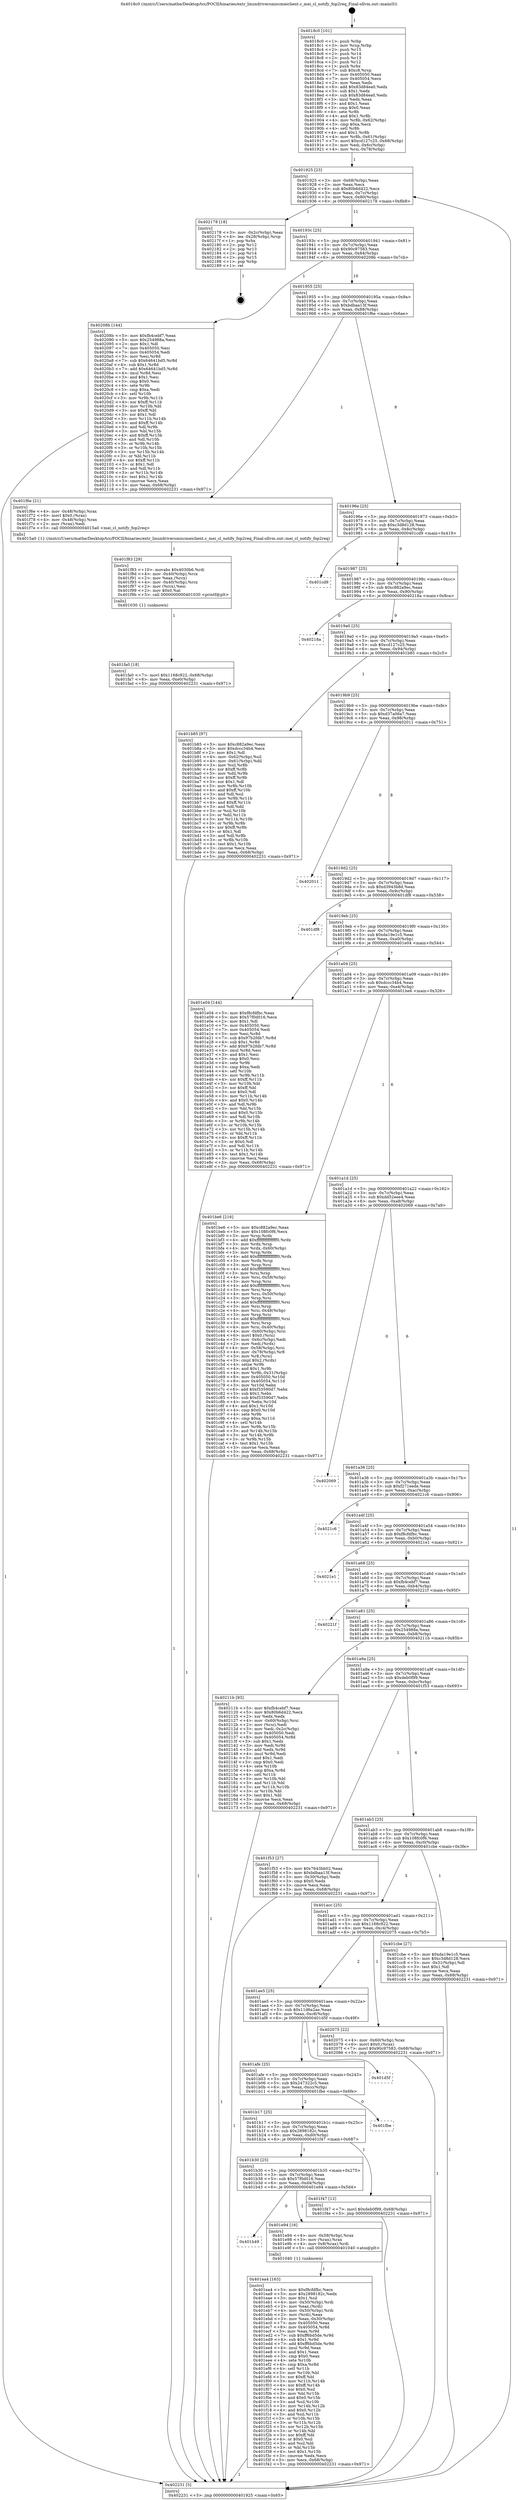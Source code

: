 digraph "0x4018c0" {
  label = "0x4018c0 (/mnt/c/Users/mathe/Desktop/tcc/POCII/binaries/extr_linuxdriversmiscmeiclient.c_mei_cl_notify_fop2req_Final-ollvm.out::main(0))"
  labelloc = "t"
  node[shape=record]

  Entry [label="",width=0.3,height=0.3,shape=circle,fillcolor=black,style=filled]
  "0x401925" [label="{
     0x401925 [23]\l
     | [instrs]\l
     &nbsp;&nbsp;0x401925 \<+3\>: mov -0x68(%rbp),%eax\l
     &nbsp;&nbsp;0x401928 \<+2\>: mov %eax,%ecx\l
     &nbsp;&nbsp;0x40192a \<+6\>: sub $0x80b6d422,%ecx\l
     &nbsp;&nbsp;0x401930 \<+3\>: mov %eax,-0x7c(%rbp)\l
     &nbsp;&nbsp;0x401933 \<+3\>: mov %ecx,-0x80(%rbp)\l
     &nbsp;&nbsp;0x401936 \<+6\>: je 0000000000402178 \<main+0x8b8\>\l
  }"]
  "0x402178" [label="{
     0x402178 [18]\l
     | [instrs]\l
     &nbsp;&nbsp;0x402178 \<+3\>: mov -0x2c(%rbp),%eax\l
     &nbsp;&nbsp;0x40217b \<+4\>: lea -0x28(%rbp),%rsp\l
     &nbsp;&nbsp;0x40217f \<+1\>: pop %rbx\l
     &nbsp;&nbsp;0x402180 \<+2\>: pop %r12\l
     &nbsp;&nbsp;0x402182 \<+2\>: pop %r13\l
     &nbsp;&nbsp;0x402184 \<+2\>: pop %r14\l
     &nbsp;&nbsp;0x402186 \<+2\>: pop %r15\l
     &nbsp;&nbsp;0x402188 \<+1\>: pop %rbp\l
     &nbsp;&nbsp;0x402189 \<+1\>: ret\l
  }"]
  "0x40193c" [label="{
     0x40193c [25]\l
     | [instrs]\l
     &nbsp;&nbsp;0x40193c \<+5\>: jmp 0000000000401941 \<main+0x81\>\l
     &nbsp;&nbsp;0x401941 \<+3\>: mov -0x7c(%rbp),%eax\l
     &nbsp;&nbsp;0x401944 \<+5\>: sub $0x90c97583,%eax\l
     &nbsp;&nbsp;0x401949 \<+6\>: mov %eax,-0x84(%rbp)\l
     &nbsp;&nbsp;0x40194f \<+6\>: je 000000000040208b \<main+0x7cb\>\l
  }"]
  Exit [label="",width=0.3,height=0.3,shape=circle,fillcolor=black,style=filled,peripheries=2]
  "0x40208b" [label="{
     0x40208b [144]\l
     | [instrs]\l
     &nbsp;&nbsp;0x40208b \<+5\>: mov $0xfb4cebf7,%eax\l
     &nbsp;&nbsp;0x402090 \<+5\>: mov $0x254988a,%ecx\l
     &nbsp;&nbsp;0x402095 \<+2\>: mov $0x1,%dl\l
     &nbsp;&nbsp;0x402097 \<+7\>: mov 0x405050,%esi\l
     &nbsp;&nbsp;0x40209e \<+7\>: mov 0x405054,%edi\l
     &nbsp;&nbsp;0x4020a5 \<+3\>: mov %esi,%r8d\l
     &nbsp;&nbsp;0x4020a8 \<+7\>: sub $0x64641bd5,%r8d\l
     &nbsp;&nbsp;0x4020af \<+4\>: sub $0x1,%r8d\l
     &nbsp;&nbsp;0x4020b3 \<+7\>: add $0x64641bd5,%r8d\l
     &nbsp;&nbsp;0x4020ba \<+4\>: imul %r8d,%esi\l
     &nbsp;&nbsp;0x4020be \<+3\>: and $0x1,%esi\l
     &nbsp;&nbsp;0x4020c1 \<+3\>: cmp $0x0,%esi\l
     &nbsp;&nbsp;0x4020c4 \<+4\>: sete %r9b\l
     &nbsp;&nbsp;0x4020c8 \<+3\>: cmp $0xa,%edi\l
     &nbsp;&nbsp;0x4020cb \<+4\>: setl %r10b\l
     &nbsp;&nbsp;0x4020cf \<+3\>: mov %r9b,%r11b\l
     &nbsp;&nbsp;0x4020d2 \<+4\>: xor $0xff,%r11b\l
     &nbsp;&nbsp;0x4020d6 \<+3\>: mov %r10b,%bl\l
     &nbsp;&nbsp;0x4020d9 \<+3\>: xor $0xff,%bl\l
     &nbsp;&nbsp;0x4020dc \<+3\>: xor $0x1,%dl\l
     &nbsp;&nbsp;0x4020df \<+3\>: mov %r11b,%r14b\l
     &nbsp;&nbsp;0x4020e2 \<+4\>: and $0xff,%r14b\l
     &nbsp;&nbsp;0x4020e6 \<+3\>: and %dl,%r9b\l
     &nbsp;&nbsp;0x4020e9 \<+3\>: mov %bl,%r15b\l
     &nbsp;&nbsp;0x4020ec \<+4\>: and $0xff,%r15b\l
     &nbsp;&nbsp;0x4020f0 \<+3\>: and %dl,%r10b\l
     &nbsp;&nbsp;0x4020f3 \<+3\>: or %r9b,%r14b\l
     &nbsp;&nbsp;0x4020f6 \<+3\>: or %r10b,%r15b\l
     &nbsp;&nbsp;0x4020f9 \<+3\>: xor %r15b,%r14b\l
     &nbsp;&nbsp;0x4020fc \<+3\>: or %bl,%r11b\l
     &nbsp;&nbsp;0x4020ff \<+4\>: xor $0xff,%r11b\l
     &nbsp;&nbsp;0x402103 \<+3\>: or $0x1,%dl\l
     &nbsp;&nbsp;0x402106 \<+3\>: and %dl,%r11b\l
     &nbsp;&nbsp;0x402109 \<+3\>: or %r11b,%r14b\l
     &nbsp;&nbsp;0x40210c \<+4\>: test $0x1,%r14b\l
     &nbsp;&nbsp;0x402110 \<+3\>: cmovne %ecx,%eax\l
     &nbsp;&nbsp;0x402113 \<+3\>: mov %eax,-0x68(%rbp)\l
     &nbsp;&nbsp;0x402116 \<+5\>: jmp 0000000000402231 \<main+0x971\>\l
  }"]
  "0x401955" [label="{
     0x401955 [25]\l
     | [instrs]\l
     &nbsp;&nbsp;0x401955 \<+5\>: jmp 000000000040195a \<main+0x9a\>\l
     &nbsp;&nbsp;0x40195a \<+3\>: mov -0x7c(%rbp),%eax\l
     &nbsp;&nbsp;0x40195d \<+5\>: sub $0xbdbaa13f,%eax\l
     &nbsp;&nbsp;0x401962 \<+6\>: mov %eax,-0x88(%rbp)\l
     &nbsp;&nbsp;0x401968 \<+6\>: je 0000000000401f6e \<main+0x6ae\>\l
  }"]
  "0x401fa0" [label="{
     0x401fa0 [18]\l
     | [instrs]\l
     &nbsp;&nbsp;0x401fa0 \<+7\>: movl $0x1168c922,-0x68(%rbp)\l
     &nbsp;&nbsp;0x401fa7 \<+6\>: mov %eax,-0xe0(%rbp)\l
     &nbsp;&nbsp;0x401fad \<+5\>: jmp 0000000000402231 \<main+0x971\>\l
  }"]
  "0x401f6e" [label="{
     0x401f6e [21]\l
     | [instrs]\l
     &nbsp;&nbsp;0x401f6e \<+4\>: mov -0x48(%rbp),%rax\l
     &nbsp;&nbsp;0x401f72 \<+6\>: movl $0x0,(%rax)\l
     &nbsp;&nbsp;0x401f78 \<+4\>: mov -0x48(%rbp),%rax\l
     &nbsp;&nbsp;0x401f7c \<+2\>: mov (%rax),%edi\l
     &nbsp;&nbsp;0x401f7e \<+5\>: call 00000000004015a0 \<mei_cl_notify_fop2req\>\l
     | [calls]\l
     &nbsp;&nbsp;0x4015a0 \{1\} (/mnt/c/Users/mathe/Desktop/tcc/POCII/binaries/extr_linuxdriversmiscmeiclient.c_mei_cl_notify_fop2req_Final-ollvm.out::mei_cl_notify_fop2req)\l
  }"]
  "0x40196e" [label="{
     0x40196e [25]\l
     | [instrs]\l
     &nbsp;&nbsp;0x40196e \<+5\>: jmp 0000000000401973 \<main+0xb3\>\l
     &nbsp;&nbsp;0x401973 \<+3\>: mov -0x7c(%rbp),%eax\l
     &nbsp;&nbsp;0x401976 \<+5\>: sub $0xc3d8d128,%eax\l
     &nbsp;&nbsp;0x40197b \<+6\>: mov %eax,-0x8c(%rbp)\l
     &nbsp;&nbsp;0x401981 \<+6\>: je 0000000000401cd9 \<main+0x419\>\l
  }"]
  "0x401f83" [label="{
     0x401f83 [29]\l
     | [instrs]\l
     &nbsp;&nbsp;0x401f83 \<+10\>: movabs $0x4030b6,%rdi\l
     &nbsp;&nbsp;0x401f8d \<+4\>: mov -0x40(%rbp),%rcx\l
     &nbsp;&nbsp;0x401f91 \<+2\>: mov %eax,(%rcx)\l
     &nbsp;&nbsp;0x401f93 \<+4\>: mov -0x40(%rbp),%rcx\l
     &nbsp;&nbsp;0x401f97 \<+2\>: mov (%rcx),%esi\l
     &nbsp;&nbsp;0x401f99 \<+2\>: mov $0x0,%al\l
     &nbsp;&nbsp;0x401f9b \<+5\>: call 0000000000401030 \<printf@plt\>\l
     | [calls]\l
     &nbsp;&nbsp;0x401030 \{1\} (unknown)\l
  }"]
  "0x401cd9" [label="{
     0x401cd9\l
  }", style=dashed]
  "0x401987" [label="{
     0x401987 [25]\l
     | [instrs]\l
     &nbsp;&nbsp;0x401987 \<+5\>: jmp 000000000040198c \<main+0xcc\>\l
     &nbsp;&nbsp;0x40198c \<+3\>: mov -0x7c(%rbp),%eax\l
     &nbsp;&nbsp;0x40198f \<+5\>: sub $0xc882a9ec,%eax\l
     &nbsp;&nbsp;0x401994 \<+6\>: mov %eax,-0x90(%rbp)\l
     &nbsp;&nbsp;0x40199a \<+6\>: je 000000000040218a \<main+0x8ca\>\l
  }"]
  "0x401ea4" [label="{
     0x401ea4 [163]\l
     | [instrs]\l
     &nbsp;&nbsp;0x401ea4 \<+5\>: mov $0xf8cfdfbc,%ecx\l
     &nbsp;&nbsp;0x401ea9 \<+5\>: mov $0x2898182c,%edx\l
     &nbsp;&nbsp;0x401eae \<+3\>: mov $0x1,%sil\l
     &nbsp;&nbsp;0x401eb1 \<+4\>: mov -0x50(%rbp),%rdi\l
     &nbsp;&nbsp;0x401eb5 \<+2\>: mov %eax,(%rdi)\l
     &nbsp;&nbsp;0x401eb7 \<+4\>: mov -0x50(%rbp),%rdi\l
     &nbsp;&nbsp;0x401ebb \<+2\>: mov (%rdi),%eax\l
     &nbsp;&nbsp;0x401ebd \<+3\>: mov %eax,-0x30(%rbp)\l
     &nbsp;&nbsp;0x401ec0 \<+7\>: mov 0x405050,%eax\l
     &nbsp;&nbsp;0x401ec7 \<+8\>: mov 0x405054,%r8d\l
     &nbsp;&nbsp;0x401ecf \<+3\>: mov %eax,%r9d\l
     &nbsp;&nbsp;0x401ed2 \<+7\>: sub $0xff6bd5de,%r9d\l
     &nbsp;&nbsp;0x401ed9 \<+4\>: sub $0x1,%r9d\l
     &nbsp;&nbsp;0x401edd \<+7\>: add $0xff6bd5de,%r9d\l
     &nbsp;&nbsp;0x401ee4 \<+4\>: imul %r9d,%eax\l
     &nbsp;&nbsp;0x401ee8 \<+3\>: and $0x1,%eax\l
     &nbsp;&nbsp;0x401eeb \<+3\>: cmp $0x0,%eax\l
     &nbsp;&nbsp;0x401eee \<+4\>: sete %r10b\l
     &nbsp;&nbsp;0x401ef2 \<+4\>: cmp $0xa,%r8d\l
     &nbsp;&nbsp;0x401ef6 \<+4\>: setl %r11b\l
     &nbsp;&nbsp;0x401efa \<+3\>: mov %r10b,%bl\l
     &nbsp;&nbsp;0x401efd \<+3\>: xor $0xff,%bl\l
     &nbsp;&nbsp;0x401f00 \<+3\>: mov %r11b,%r14b\l
     &nbsp;&nbsp;0x401f03 \<+4\>: xor $0xff,%r14b\l
     &nbsp;&nbsp;0x401f07 \<+4\>: xor $0x0,%sil\l
     &nbsp;&nbsp;0x401f0b \<+3\>: mov %bl,%r15b\l
     &nbsp;&nbsp;0x401f0e \<+4\>: and $0x0,%r15b\l
     &nbsp;&nbsp;0x401f12 \<+3\>: and %sil,%r10b\l
     &nbsp;&nbsp;0x401f15 \<+3\>: mov %r14b,%r12b\l
     &nbsp;&nbsp;0x401f18 \<+4\>: and $0x0,%r12b\l
     &nbsp;&nbsp;0x401f1c \<+3\>: and %sil,%r11b\l
     &nbsp;&nbsp;0x401f1f \<+3\>: or %r10b,%r15b\l
     &nbsp;&nbsp;0x401f22 \<+3\>: or %r11b,%r12b\l
     &nbsp;&nbsp;0x401f25 \<+3\>: xor %r12b,%r15b\l
     &nbsp;&nbsp;0x401f28 \<+3\>: or %r14b,%bl\l
     &nbsp;&nbsp;0x401f2b \<+3\>: xor $0xff,%bl\l
     &nbsp;&nbsp;0x401f2e \<+4\>: or $0x0,%sil\l
     &nbsp;&nbsp;0x401f32 \<+3\>: and %sil,%bl\l
     &nbsp;&nbsp;0x401f35 \<+3\>: or %bl,%r15b\l
     &nbsp;&nbsp;0x401f38 \<+4\>: test $0x1,%r15b\l
     &nbsp;&nbsp;0x401f3c \<+3\>: cmovne %edx,%ecx\l
     &nbsp;&nbsp;0x401f3f \<+3\>: mov %ecx,-0x68(%rbp)\l
     &nbsp;&nbsp;0x401f42 \<+5\>: jmp 0000000000402231 \<main+0x971\>\l
  }"]
  "0x40218a" [label="{
     0x40218a\l
  }", style=dashed]
  "0x4019a0" [label="{
     0x4019a0 [25]\l
     | [instrs]\l
     &nbsp;&nbsp;0x4019a0 \<+5\>: jmp 00000000004019a5 \<main+0xe5\>\l
     &nbsp;&nbsp;0x4019a5 \<+3\>: mov -0x7c(%rbp),%eax\l
     &nbsp;&nbsp;0x4019a8 \<+5\>: sub $0xcd127c25,%eax\l
     &nbsp;&nbsp;0x4019ad \<+6\>: mov %eax,-0x94(%rbp)\l
     &nbsp;&nbsp;0x4019b3 \<+6\>: je 0000000000401b85 \<main+0x2c5\>\l
  }"]
  "0x401b49" [label="{
     0x401b49\l
  }", style=dashed]
  "0x401b85" [label="{
     0x401b85 [97]\l
     | [instrs]\l
     &nbsp;&nbsp;0x401b85 \<+5\>: mov $0xc882a9ec,%eax\l
     &nbsp;&nbsp;0x401b8a \<+5\>: mov $0xdccc34b4,%ecx\l
     &nbsp;&nbsp;0x401b8f \<+2\>: mov $0x1,%dl\l
     &nbsp;&nbsp;0x401b91 \<+4\>: mov -0x62(%rbp),%sil\l
     &nbsp;&nbsp;0x401b95 \<+4\>: mov -0x61(%rbp),%dil\l
     &nbsp;&nbsp;0x401b99 \<+3\>: mov %sil,%r8b\l
     &nbsp;&nbsp;0x401b9c \<+4\>: xor $0xff,%r8b\l
     &nbsp;&nbsp;0x401ba0 \<+3\>: mov %dil,%r9b\l
     &nbsp;&nbsp;0x401ba3 \<+4\>: xor $0xff,%r9b\l
     &nbsp;&nbsp;0x401ba7 \<+3\>: xor $0x1,%dl\l
     &nbsp;&nbsp;0x401baa \<+3\>: mov %r8b,%r10b\l
     &nbsp;&nbsp;0x401bad \<+4\>: and $0xff,%r10b\l
     &nbsp;&nbsp;0x401bb1 \<+3\>: and %dl,%sil\l
     &nbsp;&nbsp;0x401bb4 \<+3\>: mov %r9b,%r11b\l
     &nbsp;&nbsp;0x401bb7 \<+4\>: and $0xff,%r11b\l
     &nbsp;&nbsp;0x401bbb \<+3\>: and %dl,%dil\l
     &nbsp;&nbsp;0x401bbe \<+3\>: or %sil,%r10b\l
     &nbsp;&nbsp;0x401bc1 \<+3\>: or %dil,%r11b\l
     &nbsp;&nbsp;0x401bc4 \<+3\>: xor %r11b,%r10b\l
     &nbsp;&nbsp;0x401bc7 \<+3\>: or %r9b,%r8b\l
     &nbsp;&nbsp;0x401bca \<+4\>: xor $0xff,%r8b\l
     &nbsp;&nbsp;0x401bce \<+3\>: or $0x1,%dl\l
     &nbsp;&nbsp;0x401bd1 \<+3\>: and %dl,%r8b\l
     &nbsp;&nbsp;0x401bd4 \<+3\>: or %r8b,%r10b\l
     &nbsp;&nbsp;0x401bd7 \<+4\>: test $0x1,%r10b\l
     &nbsp;&nbsp;0x401bdb \<+3\>: cmovne %ecx,%eax\l
     &nbsp;&nbsp;0x401bde \<+3\>: mov %eax,-0x68(%rbp)\l
     &nbsp;&nbsp;0x401be1 \<+5\>: jmp 0000000000402231 \<main+0x971\>\l
  }"]
  "0x4019b9" [label="{
     0x4019b9 [25]\l
     | [instrs]\l
     &nbsp;&nbsp;0x4019b9 \<+5\>: jmp 00000000004019be \<main+0xfe\>\l
     &nbsp;&nbsp;0x4019be \<+3\>: mov -0x7c(%rbp),%eax\l
     &nbsp;&nbsp;0x4019c1 \<+5\>: sub $0xd37a06a7,%eax\l
     &nbsp;&nbsp;0x4019c6 \<+6\>: mov %eax,-0x98(%rbp)\l
     &nbsp;&nbsp;0x4019cc \<+6\>: je 0000000000402011 \<main+0x751\>\l
  }"]
  "0x402231" [label="{
     0x402231 [5]\l
     | [instrs]\l
     &nbsp;&nbsp;0x402231 \<+5\>: jmp 0000000000401925 \<main+0x65\>\l
  }"]
  "0x4018c0" [label="{
     0x4018c0 [101]\l
     | [instrs]\l
     &nbsp;&nbsp;0x4018c0 \<+1\>: push %rbp\l
     &nbsp;&nbsp;0x4018c1 \<+3\>: mov %rsp,%rbp\l
     &nbsp;&nbsp;0x4018c4 \<+2\>: push %r15\l
     &nbsp;&nbsp;0x4018c6 \<+2\>: push %r14\l
     &nbsp;&nbsp;0x4018c8 \<+2\>: push %r13\l
     &nbsp;&nbsp;0x4018ca \<+2\>: push %r12\l
     &nbsp;&nbsp;0x4018cc \<+1\>: push %rbx\l
     &nbsp;&nbsp;0x4018cd \<+7\>: sub $0xc8,%rsp\l
     &nbsp;&nbsp;0x4018d4 \<+7\>: mov 0x405050,%eax\l
     &nbsp;&nbsp;0x4018db \<+7\>: mov 0x405054,%ecx\l
     &nbsp;&nbsp;0x4018e2 \<+2\>: mov %eax,%edx\l
     &nbsp;&nbsp;0x4018e4 \<+6\>: add $0x83d84ea0,%edx\l
     &nbsp;&nbsp;0x4018ea \<+3\>: sub $0x1,%edx\l
     &nbsp;&nbsp;0x4018ed \<+6\>: sub $0x83d84ea0,%edx\l
     &nbsp;&nbsp;0x4018f3 \<+3\>: imul %edx,%eax\l
     &nbsp;&nbsp;0x4018f6 \<+3\>: and $0x1,%eax\l
     &nbsp;&nbsp;0x4018f9 \<+3\>: cmp $0x0,%eax\l
     &nbsp;&nbsp;0x4018fc \<+4\>: sete %r8b\l
     &nbsp;&nbsp;0x401900 \<+4\>: and $0x1,%r8b\l
     &nbsp;&nbsp;0x401904 \<+4\>: mov %r8b,-0x62(%rbp)\l
     &nbsp;&nbsp;0x401908 \<+3\>: cmp $0xa,%ecx\l
     &nbsp;&nbsp;0x40190b \<+4\>: setl %r8b\l
     &nbsp;&nbsp;0x40190f \<+4\>: and $0x1,%r8b\l
     &nbsp;&nbsp;0x401913 \<+4\>: mov %r8b,-0x61(%rbp)\l
     &nbsp;&nbsp;0x401917 \<+7\>: movl $0xcd127c25,-0x68(%rbp)\l
     &nbsp;&nbsp;0x40191e \<+3\>: mov %edi,-0x6c(%rbp)\l
     &nbsp;&nbsp;0x401921 \<+4\>: mov %rsi,-0x78(%rbp)\l
  }"]
  "0x401e94" [label="{
     0x401e94 [16]\l
     | [instrs]\l
     &nbsp;&nbsp;0x401e94 \<+4\>: mov -0x58(%rbp),%rax\l
     &nbsp;&nbsp;0x401e98 \<+3\>: mov (%rax),%rax\l
     &nbsp;&nbsp;0x401e9b \<+4\>: mov 0x8(%rax),%rdi\l
     &nbsp;&nbsp;0x401e9f \<+5\>: call 0000000000401040 \<atoi@plt\>\l
     | [calls]\l
     &nbsp;&nbsp;0x401040 \{1\} (unknown)\l
  }"]
  "0x402011" [label="{
     0x402011\l
  }", style=dashed]
  "0x4019d2" [label="{
     0x4019d2 [25]\l
     | [instrs]\l
     &nbsp;&nbsp;0x4019d2 \<+5\>: jmp 00000000004019d7 \<main+0x117\>\l
     &nbsp;&nbsp;0x4019d7 \<+3\>: mov -0x7c(%rbp),%eax\l
     &nbsp;&nbsp;0x4019da \<+5\>: sub $0xd3943b8d,%eax\l
     &nbsp;&nbsp;0x4019df \<+6\>: mov %eax,-0x9c(%rbp)\l
     &nbsp;&nbsp;0x4019e5 \<+6\>: je 0000000000401df8 \<main+0x538\>\l
  }"]
  "0x401b30" [label="{
     0x401b30 [25]\l
     | [instrs]\l
     &nbsp;&nbsp;0x401b30 \<+5\>: jmp 0000000000401b35 \<main+0x275\>\l
     &nbsp;&nbsp;0x401b35 \<+3\>: mov -0x7c(%rbp),%eax\l
     &nbsp;&nbsp;0x401b38 \<+5\>: sub $0x57f0d016,%eax\l
     &nbsp;&nbsp;0x401b3d \<+6\>: mov %eax,-0xd4(%rbp)\l
     &nbsp;&nbsp;0x401b43 \<+6\>: je 0000000000401e94 \<main+0x5d4\>\l
  }"]
  "0x401df8" [label="{
     0x401df8\l
  }", style=dashed]
  "0x4019eb" [label="{
     0x4019eb [25]\l
     | [instrs]\l
     &nbsp;&nbsp;0x4019eb \<+5\>: jmp 00000000004019f0 \<main+0x130\>\l
     &nbsp;&nbsp;0x4019f0 \<+3\>: mov -0x7c(%rbp),%eax\l
     &nbsp;&nbsp;0x4019f3 \<+5\>: sub $0xda19e1c5,%eax\l
     &nbsp;&nbsp;0x4019f8 \<+6\>: mov %eax,-0xa0(%rbp)\l
     &nbsp;&nbsp;0x4019fe \<+6\>: je 0000000000401e04 \<main+0x544\>\l
  }"]
  "0x401f47" [label="{
     0x401f47 [12]\l
     | [instrs]\l
     &nbsp;&nbsp;0x401f47 \<+7\>: movl $0xdeb0f99,-0x68(%rbp)\l
     &nbsp;&nbsp;0x401f4e \<+5\>: jmp 0000000000402231 \<main+0x971\>\l
  }"]
  "0x401e04" [label="{
     0x401e04 [144]\l
     | [instrs]\l
     &nbsp;&nbsp;0x401e04 \<+5\>: mov $0xf8cfdfbc,%eax\l
     &nbsp;&nbsp;0x401e09 \<+5\>: mov $0x57f0d016,%ecx\l
     &nbsp;&nbsp;0x401e0e \<+2\>: mov $0x1,%dl\l
     &nbsp;&nbsp;0x401e10 \<+7\>: mov 0x405050,%esi\l
     &nbsp;&nbsp;0x401e17 \<+7\>: mov 0x405054,%edi\l
     &nbsp;&nbsp;0x401e1e \<+3\>: mov %esi,%r8d\l
     &nbsp;&nbsp;0x401e21 \<+7\>: sub $0x97b2fdb7,%r8d\l
     &nbsp;&nbsp;0x401e28 \<+4\>: sub $0x1,%r8d\l
     &nbsp;&nbsp;0x401e2c \<+7\>: add $0x97b2fdb7,%r8d\l
     &nbsp;&nbsp;0x401e33 \<+4\>: imul %r8d,%esi\l
     &nbsp;&nbsp;0x401e37 \<+3\>: and $0x1,%esi\l
     &nbsp;&nbsp;0x401e3a \<+3\>: cmp $0x0,%esi\l
     &nbsp;&nbsp;0x401e3d \<+4\>: sete %r9b\l
     &nbsp;&nbsp;0x401e41 \<+3\>: cmp $0xa,%edi\l
     &nbsp;&nbsp;0x401e44 \<+4\>: setl %r10b\l
     &nbsp;&nbsp;0x401e48 \<+3\>: mov %r9b,%r11b\l
     &nbsp;&nbsp;0x401e4b \<+4\>: xor $0xff,%r11b\l
     &nbsp;&nbsp;0x401e4f \<+3\>: mov %r10b,%bl\l
     &nbsp;&nbsp;0x401e52 \<+3\>: xor $0xff,%bl\l
     &nbsp;&nbsp;0x401e55 \<+3\>: xor $0x0,%dl\l
     &nbsp;&nbsp;0x401e58 \<+3\>: mov %r11b,%r14b\l
     &nbsp;&nbsp;0x401e5b \<+4\>: and $0x0,%r14b\l
     &nbsp;&nbsp;0x401e5f \<+3\>: and %dl,%r9b\l
     &nbsp;&nbsp;0x401e62 \<+3\>: mov %bl,%r15b\l
     &nbsp;&nbsp;0x401e65 \<+4\>: and $0x0,%r15b\l
     &nbsp;&nbsp;0x401e69 \<+3\>: and %dl,%r10b\l
     &nbsp;&nbsp;0x401e6c \<+3\>: or %r9b,%r14b\l
     &nbsp;&nbsp;0x401e6f \<+3\>: or %r10b,%r15b\l
     &nbsp;&nbsp;0x401e72 \<+3\>: xor %r15b,%r14b\l
     &nbsp;&nbsp;0x401e75 \<+3\>: or %bl,%r11b\l
     &nbsp;&nbsp;0x401e78 \<+4\>: xor $0xff,%r11b\l
     &nbsp;&nbsp;0x401e7c \<+3\>: or $0x0,%dl\l
     &nbsp;&nbsp;0x401e7f \<+3\>: and %dl,%r11b\l
     &nbsp;&nbsp;0x401e82 \<+3\>: or %r11b,%r14b\l
     &nbsp;&nbsp;0x401e85 \<+4\>: test $0x1,%r14b\l
     &nbsp;&nbsp;0x401e89 \<+3\>: cmovne %ecx,%eax\l
     &nbsp;&nbsp;0x401e8c \<+3\>: mov %eax,-0x68(%rbp)\l
     &nbsp;&nbsp;0x401e8f \<+5\>: jmp 0000000000402231 \<main+0x971\>\l
  }"]
  "0x401a04" [label="{
     0x401a04 [25]\l
     | [instrs]\l
     &nbsp;&nbsp;0x401a04 \<+5\>: jmp 0000000000401a09 \<main+0x149\>\l
     &nbsp;&nbsp;0x401a09 \<+3\>: mov -0x7c(%rbp),%eax\l
     &nbsp;&nbsp;0x401a0c \<+5\>: sub $0xdccc34b4,%eax\l
     &nbsp;&nbsp;0x401a11 \<+6\>: mov %eax,-0xa4(%rbp)\l
     &nbsp;&nbsp;0x401a17 \<+6\>: je 0000000000401be6 \<main+0x326\>\l
  }"]
  "0x401b17" [label="{
     0x401b17 [25]\l
     | [instrs]\l
     &nbsp;&nbsp;0x401b17 \<+5\>: jmp 0000000000401b1c \<main+0x25c\>\l
     &nbsp;&nbsp;0x401b1c \<+3\>: mov -0x7c(%rbp),%eax\l
     &nbsp;&nbsp;0x401b1f \<+5\>: sub $0x2898182c,%eax\l
     &nbsp;&nbsp;0x401b24 \<+6\>: mov %eax,-0xd0(%rbp)\l
     &nbsp;&nbsp;0x401b2a \<+6\>: je 0000000000401f47 \<main+0x687\>\l
  }"]
  "0x401be6" [label="{
     0x401be6 [216]\l
     | [instrs]\l
     &nbsp;&nbsp;0x401be6 \<+5\>: mov $0xc882a9ec,%eax\l
     &nbsp;&nbsp;0x401beb \<+5\>: mov $0x108fc0f6,%ecx\l
     &nbsp;&nbsp;0x401bf0 \<+3\>: mov %rsp,%rdx\l
     &nbsp;&nbsp;0x401bf3 \<+4\>: add $0xfffffffffffffff0,%rdx\l
     &nbsp;&nbsp;0x401bf7 \<+3\>: mov %rdx,%rsp\l
     &nbsp;&nbsp;0x401bfa \<+4\>: mov %rdx,-0x60(%rbp)\l
     &nbsp;&nbsp;0x401bfe \<+3\>: mov %rsp,%rdx\l
     &nbsp;&nbsp;0x401c01 \<+4\>: add $0xfffffffffffffff0,%rdx\l
     &nbsp;&nbsp;0x401c05 \<+3\>: mov %rdx,%rsp\l
     &nbsp;&nbsp;0x401c08 \<+3\>: mov %rsp,%rsi\l
     &nbsp;&nbsp;0x401c0b \<+4\>: add $0xfffffffffffffff0,%rsi\l
     &nbsp;&nbsp;0x401c0f \<+3\>: mov %rsi,%rsp\l
     &nbsp;&nbsp;0x401c12 \<+4\>: mov %rsi,-0x58(%rbp)\l
     &nbsp;&nbsp;0x401c16 \<+3\>: mov %rsp,%rsi\l
     &nbsp;&nbsp;0x401c19 \<+4\>: add $0xfffffffffffffff0,%rsi\l
     &nbsp;&nbsp;0x401c1d \<+3\>: mov %rsi,%rsp\l
     &nbsp;&nbsp;0x401c20 \<+4\>: mov %rsi,-0x50(%rbp)\l
     &nbsp;&nbsp;0x401c24 \<+3\>: mov %rsp,%rsi\l
     &nbsp;&nbsp;0x401c27 \<+4\>: add $0xfffffffffffffff0,%rsi\l
     &nbsp;&nbsp;0x401c2b \<+3\>: mov %rsi,%rsp\l
     &nbsp;&nbsp;0x401c2e \<+4\>: mov %rsi,-0x48(%rbp)\l
     &nbsp;&nbsp;0x401c32 \<+3\>: mov %rsp,%rsi\l
     &nbsp;&nbsp;0x401c35 \<+4\>: add $0xfffffffffffffff0,%rsi\l
     &nbsp;&nbsp;0x401c39 \<+3\>: mov %rsi,%rsp\l
     &nbsp;&nbsp;0x401c3c \<+4\>: mov %rsi,-0x40(%rbp)\l
     &nbsp;&nbsp;0x401c40 \<+4\>: mov -0x60(%rbp),%rsi\l
     &nbsp;&nbsp;0x401c44 \<+6\>: movl $0x0,(%rsi)\l
     &nbsp;&nbsp;0x401c4a \<+3\>: mov -0x6c(%rbp),%edi\l
     &nbsp;&nbsp;0x401c4d \<+2\>: mov %edi,(%rdx)\l
     &nbsp;&nbsp;0x401c4f \<+4\>: mov -0x58(%rbp),%rsi\l
     &nbsp;&nbsp;0x401c53 \<+4\>: mov -0x78(%rbp),%r8\l
     &nbsp;&nbsp;0x401c57 \<+3\>: mov %r8,(%rsi)\l
     &nbsp;&nbsp;0x401c5a \<+3\>: cmpl $0x2,(%rdx)\l
     &nbsp;&nbsp;0x401c5d \<+4\>: setne %r9b\l
     &nbsp;&nbsp;0x401c61 \<+4\>: and $0x1,%r9b\l
     &nbsp;&nbsp;0x401c65 \<+4\>: mov %r9b,-0x31(%rbp)\l
     &nbsp;&nbsp;0x401c69 \<+8\>: mov 0x405050,%r10d\l
     &nbsp;&nbsp;0x401c71 \<+8\>: mov 0x405054,%r11d\l
     &nbsp;&nbsp;0x401c79 \<+3\>: mov %r10d,%ebx\l
     &nbsp;&nbsp;0x401c7c \<+6\>: add $0xf33590d7,%ebx\l
     &nbsp;&nbsp;0x401c82 \<+3\>: sub $0x1,%ebx\l
     &nbsp;&nbsp;0x401c85 \<+6\>: sub $0xf33590d7,%ebx\l
     &nbsp;&nbsp;0x401c8b \<+4\>: imul %ebx,%r10d\l
     &nbsp;&nbsp;0x401c8f \<+4\>: and $0x1,%r10d\l
     &nbsp;&nbsp;0x401c93 \<+4\>: cmp $0x0,%r10d\l
     &nbsp;&nbsp;0x401c97 \<+4\>: sete %r9b\l
     &nbsp;&nbsp;0x401c9b \<+4\>: cmp $0xa,%r11d\l
     &nbsp;&nbsp;0x401c9f \<+4\>: setl %r14b\l
     &nbsp;&nbsp;0x401ca3 \<+3\>: mov %r9b,%r15b\l
     &nbsp;&nbsp;0x401ca6 \<+3\>: and %r14b,%r15b\l
     &nbsp;&nbsp;0x401ca9 \<+3\>: xor %r14b,%r9b\l
     &nbsp;&nbsp;0x401cac \<+3\>: or %r9b,%r15b\l
     &nbsp;&nbsp;0x401caf \<+4\>: test $0x1,%r15b\l
     &nbsp;&nbsp;0x401cb3 \<+3\>: cmovne %ecx,%eax\l
     &nbsp;&nbsp;0x401cb6 \<+3\>: mov %eax,-0x68(%rbp)\l
     &nbsp;&nbsp;0x401cb9 \<+5\>: jmp 0000000000402231 \<main+0x971\>\l
  }"]
  "0x401a1d" [label="{
     0x401a1d [25]\l
     | [instrs]\l
     &nbsp;&nbsp;0x401a1d \<+5\>: jmp 0000000000401a22 \<main+0x162\>\l
     &nbsp;&nbsp;0x401a22 \<+3\>: mov -0x7c(%rbp),%eax\l
     &nbsp;&nbsp;0x401a25 \<+5\>: sub $0xdd52eee4,%eax\l
     &nbsp;&nbsp;0x401a2a \<+6\>: mov %eax,-0xa8(%rbp)\l
     &nbsp;&nbsp;0x401a30 \<+6\>: je 0000000000402069 \<main+0x7a9\>\l
  }"]
  "0x401fbe" [label="{
     0x401fbe\l
  }", style=dashed]
  "0x402069" [label="{
     0x402069\l
  }", style=dashed]
  "0x401a36" [label="{
     0x401a36 [25]\l
     | [instrs]\l
     &nbsp;&nbsp;0x401a36 \<+5\>: jmp 0000000000401a3b \<main+0x17b\>\l
     &nbsp;&nbsp;0x401a3b \<+3\>: mov -0x7c(%rbp),%eax\l
     &nbsp;&nbsp;0x401a3e \<+5\>: sub $0xf271eede,%eax\l
     &nbsp;&nbsp;0x401a43 \<+6\>: mov %eax,-0xac(%rbp)\l
     &nbsp;&nbsp;0x401a49 \<+6\>: je 00000000004021c6 \<main+0x906\>\l
  }"]
  "0x401afe" [label="{
     0x401afe [25]\l
     | [instrs]\l
     &nbsp;&nbsp;0x401afe \<+5\>: jmp 0000000000401b03 \<main+0x243\>\l
     &nbsp;&nbsp;0x401b03 \<+3\>: mov -0x7c(%rbp),%eax\l
     &nbsp;&nbsp;0x401b06 \<+5\>: sub $0x247322c5,%eax\l
     &nbsp;&nbsp;0x401b0b \<+6\>: mov %eax,-0xcc(%rbp)\l
     &nbsp;&nbsp;0x401b11 \<+6\>: je 0000000000401fbe \<main+0x6fe\>\l
  }"]
  "0x4021c6" [label="{
     0x4021c6\l
  }", style=dashed]
  "0x401a4f" [label="{
     0x401a4f [25]\l
     | [instrs]\l
     &nbsp;&nbsp;0x401a4f \<+5\>: jmp 0000000000401a54 \<main+0x194\>\l
     &nbsp;&nbsp;0x401a54 \<+3\>: mov -0x7c(%rbp),%eax\l
     &nbsp;&nbsp;0x401a57 \<+5\>: sub $0xf8cfdfbc,%eax\l
     &nbsp;&nbsp;0x401a5c \<+6\>: mov %eax,-0xb0(%rbp)\l
     &nbsp;&nbsp;0x401a62 \<+6\>: je 00000000004021e1 \<main+0x921\>\l
  }"]
  "0x401d5f" [label="{
     0x401d5f\l
  }", style=dashed]
  "0x4021e1" [label="{
     0x4021e1\l
  }", style=dashed]
  "0x401a68" [label="{
     0x401a68 [25]\l
     | [instrs]\l
     &nbsp;&nbsp;0x401a68 \<+5\>: jmp 0000000000401a6d \<main+0x1ad\>\l
     &nbsp;&nbsp;0x401a6d \<+3\>: mov -0x7c(%rbp),%eax\l
     &nbsp;&nbsp;0x401a70 \<+5\>: sub $0xfb4cebf7,%eax\l
     &nbsp;&nbsp;0x401a75 \<+6\>: mov %eax,-0xb4(%rbp)\l
     &nbsp;&nbsp;0x401a7b \<+6\>: je 000000000040221f \<main+0x95f\>\l
  }"]
  "0x401ae5" [label="{
     0x401ae5 [25]\l
     | [instrs]\l
     &nbsp;&nbsp;0x401ae5 \<+5\>: jmp 0000000000401aea \<main+0x22a\>\l
     &nbsp;&nbsp;0x401aea \<+3\>: mov -0x7c(%rbp),%eax\l
     &nbsp;&nbsp;0x401aed \<+5\>: sub $0x11d6a2ae,%eax\l
     &nbsp;&nbsp;0x401af2 \<+6\>: mov %eax,-0xc8(%rbp)\l
     &nbsp;&nbsp;0x401af8 \<+6\>: je 0000000000401d5f \<main+0x49f\>\l
  }"]
  "0x40221f" [label="{
     0x40221f\l
  }", style=dashed]
  "0x401a81" [label="{
     0x401a81 [25]\l
     | [instrs]\l
     &nbsp;&nbsp;0x401a81 \<+5\>: jmp 0000000000401a86 \<main+0x1c6\>\l
     &nbsp;&nbsp;0x401a86 \<+3\>: mov -0x7c(%rbp),%eax\l
     &nbsp;&nbsp;0x401a89 \<+5\>: sub $0x254988a,%eax\l
     &nbsp;&nbsp;0x401a8e \<+6\>: mov %eax,-0xb8(%rbp)\l
     &nbsp;&nbsp;0x401a94 \<+6\>: je 000000000040211b \<main+0x85b\>\l
  }"]
  "0x402075" [label="{
     0x402075 [22]\l
     | [instrs]\l
     &nbsp;&nbsp;0x402075 \<+4\>: mov -0x60(%rbp),%rax\l
     &nbsp;&nbsp;0x402079 \<+6\>: movl $0x0,(%rax)\l
     &nbsp;&nbsp;0x40207f \<+7\>: movl $0x90c97583,-0x68(%rbp)\l
     &nbsp;&nbsp;0x402086 \<+5\>: jmp 0000000000402231 \<main+0x971\>\l
  }"]
  "0x40211b" [label="{
     0x40211b [93]\l
     | [instrs]\l
     &nbsp;&nbsp;0x40211b \<+5\>: mov $0xfb4cebf7,%eax\l
     &nbsp;&nbsp;0x402120 \<+5\>: mov $0x80b6d422,%ecx\l
     &nbsp;&nbsp;0x402125 \<+2\>: xor %edx,%edx\l
     &nbsp;&nbsp;0x402127 \<+4\>: mov -0x60(%rbp),%rsi\l
     &nbsp;&nbsp;0x40212b \<+2\>: mov (%rsi),%edi\l
     &nbsp;&nbsp;0x40212d \<+3\>: mov %edi,-0x2c(%rbp)\l
     &nbsp;&nbsp;0x402130 \<+7\>: mov 0x405050,%edi\l
     &nbsp;&nbsp;0x402137 \<+8\>: mov 0x405054,%r8d\l
     &nbsp;&nbsp;0x40213f \<+3\>: sub $0x1,%edx\l
     &nbsp;&nbsp;0x402142 \<+3\>: mov %edi,%r9d\l
     &nbsp;&nbsp;0x402145 \<+3\>: add %edx,%r9d\l
     &nbsp;&nbsp;0x402148 \<+4\>: imul %r9d,%edi\l
     &nbsp;&nbsp;0x40214c \<+3\>: and $0x1,%edi\l
     &nbsp;&nbsp;0x40214f \<+3\>: cmp $0x0,%edi\l
     &nbsp;&nbsp;0x402152 \<+4\>: sete %r10b\l
     &nbsp;&nbsp;0x402156 \<+4\>: cmp $0xa,%r8d\l
     &nbsp;&nbsp;0x40215a \<+4\>: setl %r11b\l
     &nbsp;&nbsp;0x40215e \<+3\>: mov %r10b,%bl\l
     &nbsp;&nbsp;0x402161 \<+3\>: and %r11b,%bl\l
     &nbsp;&nbsp;0x402164 \<+3\>: xor %r11b,%r10b\l
     &nbsp;&nbsp;0x402167 \<+3\>: or %r10b,%bl\l
     &nbsp;&nbsp;0x40216a \<+3\>: test $0x1,%bl\l
     &nbsp;&nbsp;0x40216d \<+3\>: cmovne %ecx,%eax\l
     &nbsp;&nbsp;0x402170 \<+3\>: mov %eax,-0x68(%rbp)\l
     &nbsp;&nbsp;0x402173 \<+5\>: jmp 0000000000402231 \<main+0x971\>\l
  }"]
  "0x401a9a" [label="{
     0x401a9a [25]\l
     | [instrs]\l
     &nbsp;&nbsp;0x401a9a \<+5\>: jmp 0000000000401a9f \<main+0x1df\>\l
     &nbsp;&nbsp;0x401a9f \<+3\>: mov -0x7c(%rbp),%eax\l
     &nbsp;&nbsp;0x401aa2 \<+5\>: sub $0xdeb0f99,%eax\l
     &nbsp;&nbsp;0x401aa7 \<+6\>: mov %eax,-0xbc(%rbp)\l
     &nbsp;&nbsp;0x401aad \<+6\>: je 0000000000401f53 \<main+0x693\>\l
  }"]
  "0x401acc" [label="{
     0x401acc [25]\l
     | [instrs]\l
     &nbsp;&nbsp;0x401acc \<+5\>: jmp 0000000000401ad1 \<main+0x211\>\l
     &nbsp;&nbsp;0x401ad1 \<+3\>: mov -0x7c(%rbp),%eax\l
     &nbsp;&nbsp;0x401ad4 \<+5\>: sub $0x1168c922,%eax\l
     &nbsp;&nbsp;0x401ad9 \<+6\>: mov %eax,-0xc4(%rbp)\l
     &nbsp;&nbsp;0x401adf \<+6\>: je 0000000000402075 \<main+0x7b5\>\l
  }"]
  "0x401f53" [label="{
     0x401f53 [27]\l
     | [instrs]\l
     &nbsp;&nbsp;0x401f53 \<+5\>: mov $0x7643bb02,%eax\l
     &nbsp;&nbsp;0x401f58 \<+5\>: mov $0xbdbaa13f,%ecx\l
     &nbsp;&nbsp;0x401f5d \<+3\>: mov -0x30(%rbp),%edx\l
     &nbsp;&nbsp;0x401f60 \<+3\>: cmp $0x0,%edx\l
     &nbsp;&nbsp;0x401f63 \<+3\>: cmove %ecx,%eax\l
     &nbsp;&nbsp;0x401f66 \<+3\>: mov %eax,-0x68(%rbp)\l
     &nbsp;&nbsp;0x401f69 \<+5\>: jmp 0000000000402231 \<main+0x971\>\l
  }"]
  "0x401ab3" [label="{
     0x401ab3 [25]\l
     | [instrs]\l
     &nbsp;&nbsp;0x401ab3 \<+5\>: jmp 0000000000401ab8 \<main+0x1f8\>\l
     &nbsp;&nbsp;0x401ab8 \<+3\>: mov -0x7c(%rbp),%eax\l
     &nbsp;&nbsp;0x401abb \<+5\>: sub $0x108fc0f6,%eax\l
     &nbsp;&nbsp;0x401ac0 \<+6\>: mov %eax,-0xc0(%rbp)\l
     &nbsp;&nbsp;0x401ac6 \<+6\>: je 0000000000401cbe \<main+0x3fe\>\l
  }"]
  "0x401cbe" [label="{
     0x401cbe [27]\l
     | [instrs]\l
     &nbsp;&nbsp;0x401cbe \<+5\>: mov $0xda19e1c5,%eax\l
     &nbsp;&nbsp;0x401cc3 \<+5\>: mov $0xc3d8d128,%ecx\l
     &nbsp;&nbsp;0x401cc8 \<+3\>: mov -0x31(%rbp),%dl\l
     &nbsp;&nbsp;0x401ccb \<+3\>: test $0x1,%dl\l
     &nbsp;&nbsp;0x401cce \<+3\>: cmovne %ecx,%eax\l
     &nbsp;&nbsp;0x401cd1 \<+3\>: mov %eax,-0x68(%rbp)\l
     &nbsp;&nbsp;0x401cd4 \<+5\>: jmp 0000000000402231 \<main+0x971\>\l
  }"]
  Entry -> "0x4018c0" [label=" 1"]
  "0x401925" -> "0x402178" [label=" 1"]
  "0x401925" -> "0x40193c" [label=" 11"]
  "0x402178" -> Exit [label=" 1"]
  "0x40193c" -> "0x40208b" [label=" 1"]
  "0x40193c" -> "0x401955" [label=" 10"]
  "0x40211b" -> "0x402231" [label=" 1"]
  "0x401955" -> "0x401f6e" [label=" 1"]
  "0x401955" -> "0x40196e" [label=" 9"]
  "0x40208b" -> "0x402231" [label=" 1"]
  "0x40196e" -> "0x401cd9" [label=" 0"]
  "0x40196e" -> "0x401987" [label=" 9"]
  "0x402075" -> "0x402231" [label=" 1"]
  "0x401987" -> "0x40218a" [label=" 0"]
  "0x401987" -> "0x4019a0" [label=" 9"]
  "0x401fa0" -> "0x402231" [label=" 1"]
  "0x4019a0" -> "0x401b85" [label=" 1"]
  "0x4019a0" -> "0x4019b9" [label=" 8"]
  "0x401b85" -> "0x402231" [label=" 1"]
  "0x4018c0" -> "0x401925" [label=" 1"]
  "0x402231" -> "0x401925" [label=" 11"]
  "0x401f83" -> "0x401fa0" [label=" 1"]
  "0x4019b9" -> "0x402011" [label=" 0"]
  "0x4019b9" -> "0x4019d2" [label=" 8"]
  "0x401f6e" -> "0x401f83" [label=" 1"]
  "0x4019d2" -> "0x401df8" [label=" 0"]
  "0x4019d2" -> "0x4019eb" [label=" 8"]
  "0x401f47" -> "0x402231" [label=" 1"]
  "0x4019eb" -> "0x401e04" [label=" 1"]
  "0x4019eb" -> "0x401a04" [label=" 7"]
  "0x401ea4" -> "0x402231" [label=" 1"]
  "0x401a04" -> "0x401be6" [label=" 1"]
  "0x401a04" -> "0x401a1d" [label=" 6"]
  "0x401be6" -> "0x402231" [label=" 1"]
  "0x401b30" -> "0x401b49" [label=" 0"]
  "0x401a1d" -> "0x402069" [label=" 0"]
  "0x401a1d" -> "0x401a36" [label=" 6"]
  "0x401b30" -> "0x401e94" [label=" 1"]
  "0x401a36" -> "0x4021c6" [label=" 0"]
  "0x401a36" -> "0x401a4f" [label=" 6"]
  "0x401b17" -> "0x401b30" [label=" 1"]
  "0x401a4f" -> "0x4021e1" [label=" 0"]
  "0x401a4f" -> "0x401a68" [label=" 6"]
  "0x401b17" -> "0x401f47" [label=" 1"]
  "0x401a68" -> "0x40221f" [label=" 0"]
  "0x401a68" -> "0x401a81" [label=" 6"]
  "0x401afe" -> "0x401b17" [label=" 2"]
  "0x401a81" -> "0x40211b" [label=" 1"]
  "0x401a81" -> "0x401a9a" [label=" 5"]
  "0x401afe" -> "0x401fbe" [label=" 0"]
  "0x401a9a" -> "0x401f53" [label=" 1"]
  "0x401a9a" -> "0x401ab3" [label=" 4"]
  "0x401ae5" -> "0x401afe" [label=" 2"]
  "0x401ab3" -> "0x401cbe" [label=" 1"]
  "0x401ab3" -> "0x401acc" [label=" 3"]
  "0x401cbe" -> "0x402231" [label=" 1"]
  "0x401e04" -> "0x402231" [label=" 1"]
  "0x401f53" -> "0x402231" [label=" 1"]
  "0x401acc" -> "0x402075" [label=" 1"]
  "0x401acc" -> "0x401ae5" [label=" 2"]
  "0x401e94" -> "0x401ea4" [label=" 1"]
  "0x401ae5" -> "0x401d5f" [label=" 0"]
}
